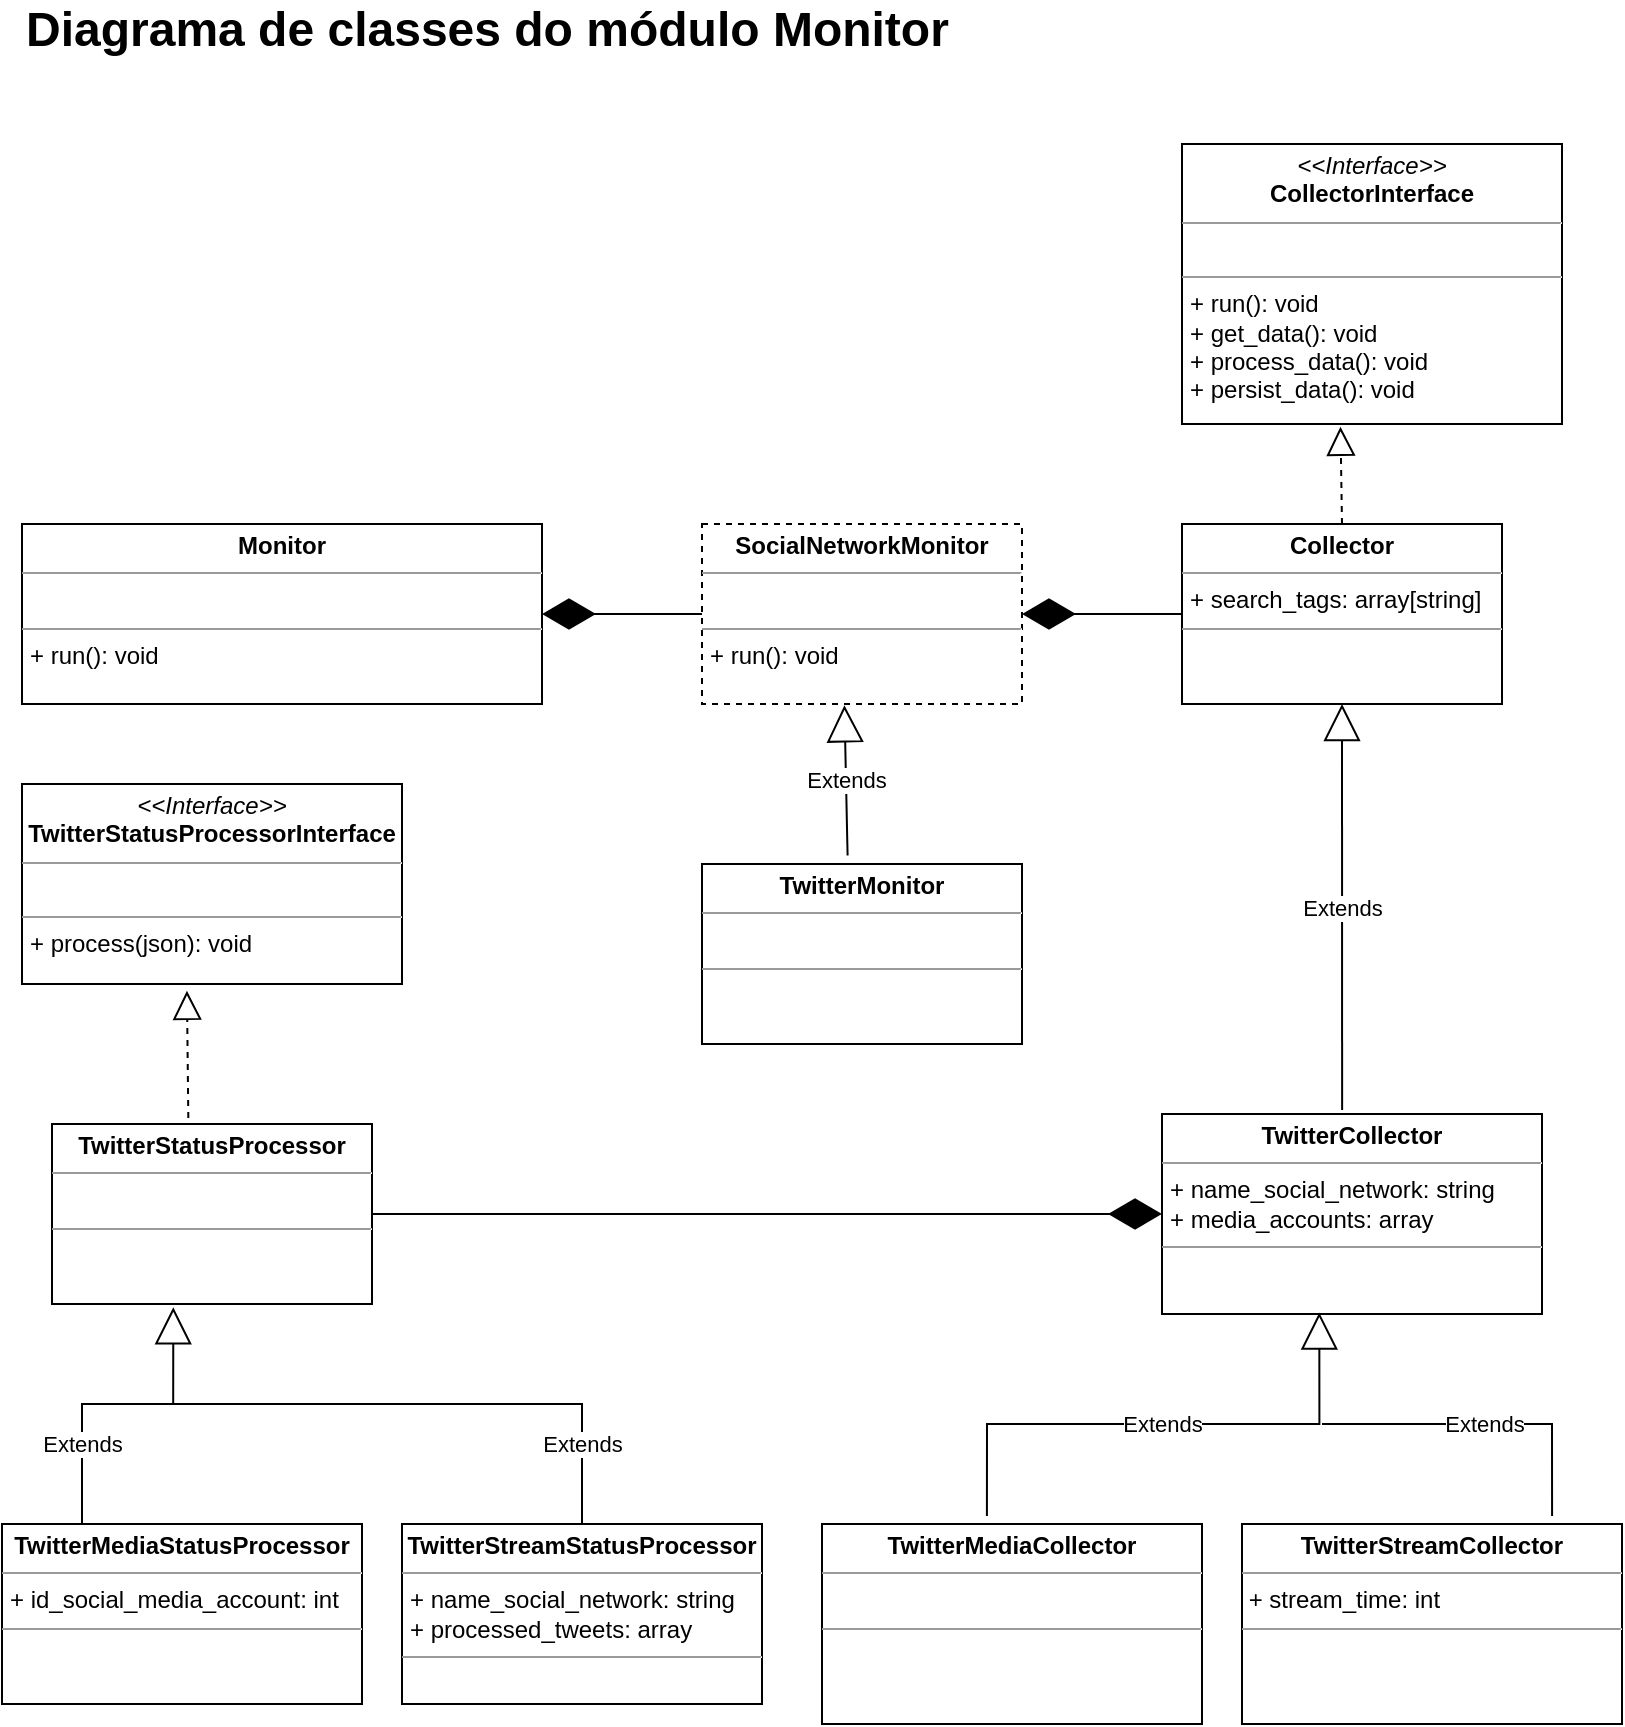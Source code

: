 <mxfile version="19.0.2" type="device"><diagram id="6e1Ok1ChukJwC1NL3ouf" name="Page-1"><mxGraphModel dx="1350" dy="764" grid="1" gridSize="10" guides="1" tooltips="1" connect="1" arrows="1" fold="1" page="1" pageScale="1" pageWidth="827" pageHeight="1169" math="0" shadow="0"><root><mxCell id="0"/><mxCell id="1" parent="0"/><mxCell id="Vxo9XV1Fftc4NdWpZmRK-1" value="&lt;p style=&quot;margin:0px;margin-top:4px;text-align:center;&quot;&gt;&lt;i&gt;&amp;lt;&amp;lt;Interface&amp;gt;&amp;gt;&lt;/i&gt;&lt;br&gt;&lt;b&gt;CollectorInterface&lt;/b&gt;&lt;/p&gt;&lt;hr size=&quot;1&quot;&gt;&lt;p style=&quot;margin:0px;margin-left:4px;&quot;&gt;&lt;br&gt;&lt;/p&gt;&lt;hr size=&quot;1&quot;&gt;&lt;p style=&quot;margin:0px;margin-left:4px;&quot;&gt;+ run(): void&lt;/p&gt;&lt;p style=&quot;margin:0px;margin-left:4px;&quot;&gt;+ get_data(): void&lt;br&gt;+ process_data(): void&lt;/p&gt;&lt;p style=&quot;margin:0px;margin-left:4px;&quot;&gt;+ persist_data(): void&lt;/p&gt;" style="verticalAlign=top;align=left;overflow=fill;fontSize=12;fontFamily=Helvetica;html=1;" parent="1" vertex="1"><mxGeometry x="600" y="105" width="190" height="140" as="geometry"/></mxCell><mxCell id="Vxo9XV1Fftc4NdWpZmRK-2" value="&lt;p style=&quot;margin:0px;margin-top:4px;text-align:center;&quot;&gt;&lt;b&gt;Monitor&lt;/b&gt;&lt;/p&gt;&lt;hr size=&quot;1&quot;&gt;&lt;p style=&quot;margin:0px;margin-left:4px;&quot;&gt;&lt;br&gt;&lt;/p&gt;&lt;hr size=&quot;1&quot;&gt;&lt;p style=&quot;margin:0px;margin-left:4px;&quot;&gt;+ run(): void&lt;/p&gt;" style="verticalAlign=top;align=left;overflow=fill;fontSize=12;fontFamily=Helvetica;html=1;" parent="1" vertex="1"><mxGeometry x="20" y="295" width="260" height="90" as="geometry"/></mxCell><mxCell id="Vxo9XV1Fftc4NdWpZmRK-3" value="&lt;p style=&quot;margin:0px;margin-top:4px;text-align:center;&quot;&gt;&lt;b&gt;SocialNetworkMonitor&lt;/b&gt;&lt;/p&gt;&lt;hr size=&quot;1&quot;&gt;&lt;p style=&quot;margin:0px;margin-left:4px;&quot;&gt;&lt;br&gt;&lt;/p&gt;&lt;hr size=&quot;1&quot;&gt;&lt;p style=&quot;margin:0px;margin-left:4px;&quot;&gt;+ run(): void&lt;/p&gt;" style="verticalAlign=top;align=left;overflow=fill;fontSize=12;fontFamily=Helvetica;html=1;dashed=1;" parent="1" vertex="1"><mxGeometry x="360" y="295" width="160" height="90" as="geometry"/></mxCell><mxCell id="Vxo9XV1Fftc4NdWpZmRK-9" value="" style="endArrow=diamondThin;endFill=1;endSize=24;html=1;rounded=0;entryX=1;entryY=0.5;entryDx=0;entryDy=0;exitX=0;exitY=0.5;exitDx=0;exitDy=0;" parent="1" source="Vxo9XV1Fftc4NdWpZmRK-3" target="Vxo9XV1Fftc4NdWpZmRK-2" edge="1"><mxGeometry width="160" relative="1" as="geometry"><mxPoint x="320" y="295" as="sourcePoint"/><mxPoint x="480" y="295" as="targetPoint"/></mxGeometry></mxCell><mxCell id="Vxo9XV1Fftc4NdWpZmRK-10" value="&lt;p style=&quot;margin:0px;margin-top:4px;text-align:center;&quot;&gt;&lt;b&gt;TwitterMonitor&lt;/b&gt;&lt;br&gt;&lt;/p&gt;&lt;hr size=&quot;1&quot;&gt;&lt;p style=&quot;margin:0px;margin-left:4px;&quot;&gt;&lt;br&gt;&lt;/p&gt;&lt;hr size=&quot;1&quot;&gt;" style="verticalAlign=top;align=left;overflow=fill;fontSize=12;fontFamily=Helvetica;html=1;" parent="1" vertex="1"><mxGeometry x="360" y="465" width="160" height="90" as="geometry"/></mxCell><mxCell id="Vxo9XV1Fftc4NdWpZmRK-11" value="Extends" style="endArrow=block;endSize=16;endFill=0;html=1;rounded=0;entryX=0.445;entryY=1.007;entryDx=0;entryDy=0;entryPerimeter=0;exitX=0.455;exitY=-0.047;exitDx=0;exitDy=0;exitPerimeter=0;" parent="1" source="Vxo9XV1Fftc4NdWpZmRK-10" target="Vxo9XV1Fftc4NdWpZmRK-3" edge="1"><mxGeometry width="160" relative="1" as="geometry"><mxPoint x="490" y="435" as="sourcePoint"/><mxPoint x="430" y="395" as="targetPoint"/></mxGeometry></mxCell><mxCell id="Vxo9XV1Fftc4NdWpZmRK-12" value="&lt;p style=&quot;margin:0px;margin-top:4px;text-align:center;&quot;&gt;&lt;b&gt;Collector&lt;/b&gt;&lt;/p&gt;&lt;hr size=&quot;1&quot;&gt;&lt;p style=&quot;margin:0px;margin-left:4px;&quot;&gt;+ search_tags: array[string]&lt;/p&gt;&lt;hr size=&quot;1&quot;&gt;&lt;p style=&quot;margin:0px;margin-left:4px;&quot;&gt;&lt;br&gt;&lt;/p&gt;" style="verticalAlign=top;align=left;overflow=fill;fontSize=12;fontFamily=Helvetica;html=1;" parent="1" vertex="1"><mxGeometry x="600" y="295" width="160" height="90" as="geometry"/></mxCell><mxCell id="Vxo9XV1Fftc4NdWpZmRK-13" value="" style="endArrow=block;dashed=1;endFill=0;endSize=12;html=1;rounded=0;exitX=0.5;exitY=0;exitDx=0;exitDy=0;entryX=0.417;entryY=1.01;entryDx=0;entryDy=0;entryPerimeter=0;" parent="1" source="Vxo9XV1Fftc4NdWpZmRK-12" target="Vxo9XV1Fftc4NdWpZmRK-1" edge="1"><mxGeometry width="160" relative="1" as="geometry"><mxPoint x="270" y="385" as="sourcePoint"/><mxPoint x="430" y="385" as="targetPoint"/></mxGeometry></mxCell><mxCell id="Vxo9XV1Fftc4NdWpZmRK-14" value="" style="endArrow=diamondThin;endFill=1;endSize=24;html=1;rounded=0;entryX=1;entryY=0.5;entryDx=0;entryDy=0;exitX=0;exitY=0.5;exitDx=0;exitDy=0;" parent="1" source="Vxo9XV1Fftc4NdWpZmRK-12" target="Vxo9XV1Fftc4NdWpZmRK-3" edge="1"><mxGeometry width="160" relative="1" as="geometry"><mxPoint x="620" y="415" as="sourcePoint"/><mxPoint x="680" y="475" as="targetPoint"/></mxGeometry></mxCell><mxCell id="Vxo9XV1Fftc4NdWpZmRK-15" value="&lt;p style=&quot;margin:0px;margin-top:4px;text-align:center;&quot;&gt;&lt;b&gt;TwitterCollector&lt;br&gt;&lt;/b&gt;&lt;/p&gt;&lt;hr size=&quot;1&quot;&gt;&lt;p style=&quot;margin:0px;margin-left:4px;&quot;&gt;+ name_social_network: string&lt;/p&gt;&lt;p style=&quot;margin:0px;margin-left:4px;&quot;&gt;+ media_accounts: array&lt;/p&gt;&lt;hr size=&quot;1&quot;&gt;&lt;p style=&quot;margin:0px;margin-left:4px;&quot;&gt;&lt;br&gt;&lt;/p&gt;" style="verticalAlign=top;align=left;overflow=fill;fontSize=12;fontFamily=Helvetica;html=1;" parent="1" vertex="1"><mxGeometry x="590" y="590" width="190" height="100" as="geometry"/></mxCell><mxCell id="Vxo9XV1Fftc4NdWpZmRK-16" value="Extends" style="endArrow=block;endSize=16;endFill=0;html=1;rounded=0;entryX=0.5;entryY=1;entryDx=0;entryDy=0;exitX=0.474;exitY=-0.02;exitDx=0;exitDy=0;exitPerimeter=0;" parent="1" source="Vxo9XV1Fftc4NdWpZmRK-15" target="Vxo9XV1Fftc4NdWpZmRK-12" edge="1"><mxGeometry width="160" relative="1" as="geometry"><mxPoint x="720" y="555" as="sourcePoint"/><mxPoint x="700" y="405" as="targetPoint"/></mxGeometry></mxCell><mxCell id="Vxo9XV1Fftc4NdWpZmRK-17" value="&lt;p style=&quot;margin:0px;margin-top:4px;text-align:center;&quot;&gt;&lt;b&gt;TwitterMediaCollector&lt;br&gt;&lt;/b&gt;&lt;/p&gt;&lt;hr size=&quot;1&quot;&gt;&lt;br&gt;&lt;hr size=&quot;1&quot;&gt;" style="verticalAlign=top;align=left;overflow=fill;fontSize=12;fontFamily=Helvetica;html=1;" parent="1" vertex="1"><mxGeometry x="420" y="795" width="190" height="100" as="geometry"/></mxCell><mxCell id="Vxo9XV1Fftc4NdWpZmRK-18" value="&lt;p style=&quot;margin:0px;margin-top:4px;text-align:center;&quot;&gt;&lt;i&gt;&amp;lt;&amp;lt;Interface&amp;gt;&amp;gt;&lt;/i&gt;&lt;br&gt;&lt;b&gt;TwitterStatusProcessorInterface&lt;/b&gt;&lt;/p&gt;&lt;hr size=&quot;1&quot;&gt;&lt;p style=&quot;margin:0px;margin-left:4px;&quot;&gt;&lt;br&gt;&lt;/p&gt;&lt;hr size=&quot;1&quot;&gt;&lt;p style=&quot;margin:0px;margin-left:4px;&quot;&gt;+ process(json): void&lt;/p&gt;" style="verticalAlign=top;align=left;overflow=fill;fontSize=12;fontFamily=Helvetica;html=1;" parent="1" vertex="1"><mxGeometry x="20" y="425" width="190" height="100" as="geometry"/></mxCell><mxCell id="Vxo9XV1Fftc4NdWpZmRK-19" value="&lt;p style=&quot;margin:0px;margin-top:4px;text-align:center;&quot;&gt;&lt;b&gt;TwitterStatusProcessor&lt;/b&gt;&lt;/p&gt;&lt;hr size=&quot;1&quot;&gt;&lt;p style=&quot;margin:0px;margin-left:4px;&quot;&gt;&lt;br&gt;&lt;/p&gt;&lt;hr size=&quot;1&quot;&gt;&lt;p style=&quot;margin:0px;margin-left:4px;&quot;&gt;&lt;br&gt;&lt;/p&gt;" style="verticalAlign=top;align=left;overflow=fill;fontSize=12;fontFamily=Helvetica;html=1;" parent="1" vertex="1"><mxGeometry x="35" y="595" width="160" height="90" as="geometry"/></mxCell><mxCell id="Vxo9XV1Fftc4NdWpZmRK-20" value="" style="endArrow=block;dashed=1;endFill=0;endSize=12;html=1;rounded=0;entryX=0.434;entryY=1.034;entryDx=0;entryDy=0;entryPerimeter=0;exitX=0.426;exitY=-0.033;exitDx=0;exitDy=0;exitPerimeter=0;" parent="1" source="Vxo9XV1Fftc4NdWpZmRK-19" target="Vxo9XV1Fftc4NdWpZmRK-18" edge="1"><mxGeometry width="160" relative="1" as="geometry"><mxPoint x="70" y="575" as="sourcePoint"/><mxPoint x="420" y="575" as="targetPoint"/></mxGeometry></mxCell><mxCell id="Vxo9XV1Fftc4NdWpZmRK-21" value="" style="endArrow=diamondThin;endFill=1;endSize=24;html=1;rounded=0;entryX=0;entryY=0.5;entryDx=0;entryDy=0;exitX=1;exitY=0.5;exitDx=0;exitDy=0;" parent="1" source="Vxo9XV1Fftc4NdWpZmRK-19" target="Vxo9XV1Fftc4NdWpZmRK-15" edge="1"><mxGeometry width="160" relative="1" as="geometry"><mxPoint x="260" y="645" as="sourcePoint"/><mxPoint x="420" y="645" as="targetPoint"/></mxGeometry></mxCell><mxCell id="Vxo9XV1Fftc4NdWpZmRK-25" value="&lt;p style=&quot;margin:0px;margin-top:4px;text-align:center;&quot;&gt;&lt;b&gt;TwitterStreamCollector&lt;br&gt;&lt;/b&gt;&lt;/p&gt;&lt;hr size=&quot;1&quot;&gt;&amp;nbsp;+ stream_time: int&lt;hr size=&quot;1&quot;&gt;" style="verticalAlign=top;align=left;overflow=fill;fontSize=12;fontFamily=Helvetica;html=1;" parent="1" vertex="1"><mxGeometry x="630" y="795" width="190" height="100" as="geometry"/></mxCell><mxCell id="Vxo9XV1Fftc4NdWpZmRK-26" value="Extends" style="endArrow=block;endSize=16;endFill=0;html=1;rounded=0;entryX=0.414;entryY=0.993;entryDx=0;entryDy=0;entryPerimeter=0;exitX=0.434;exitY=-0.04;exitDx=0;exitDy=0;exitPerimeter=0;edgeStyle=orthogonalEdgeStyle;" parent="1" source="Vxo9XV1Fftc4NdWpZmRK-17" target="Vxo9XV1Fftc4NdWpZmRK-15" edge="1"><mxGeometry width="160" relative="1" as="geometry"><mxPoint x="260" y="835" as="sourcePoint"/><mxPoint x="420" y="835" as="targetPoint"/><Array as="points"><mxPoint x="503" y="745"/><mxPoint x="669" y="745"/></Array></mxGeometry></mxCell><mxCell id="Vxo9XV1Fftc4NdWpZmRK-35" value="Extends" style="endArrow=none;endSize=16;endFill=0;html=1;rounded=0;exitX=0.816;exitY=-0.04;exitDx=0;exitDy=0;exitPerimeter=0;edgeStyle=orthogonalEdgeStyle;" parent="1" source="Vxo9XV1Fftc4NdWpZmRK-25" edge="1"><mxGeometry width="160" relative="1" as="geometry"><mxPoint x="260" y="835" as="sourcePoint"/><mxPoint x="670" y="745" as="targetPoint"/><Array as="points"><mxPoint x="785" y="745"/><mxPoint x="670" y="745"/></Array></mxGeometry></mxCell><mxCell id="Vxo9XV1Fftc4NdWpZmRK-36" value="&lt;p style=&quot;margin:0px;margin-top:4px;text-align:center;&quot;&gt;&lt;b&gt;TwitterMediaStatusProcessor&lt;/b&gt;&lt;br&gt;&lt;/p&gt;&lt;hr size=&quot;1&quot;&gt;&lt;p style=&quot;margin:0px;margin-left:4px;&quot;&gt;+ id_social_media_account: int&lt;/p&gt;&lt;hr size=&quot;1&quot;&gt;&lt;p style=&quot;margin:0px;margin-left:4px;&quot;&gt;&lt;br&gt;&lt;/p&gt;" style="verticalAlign=top;align=left;overflow=fill;fontSize=12;fontFamily=Helvetica;html=1;" parent="1" vertex="1"><mxGeometry x="10" y="795" width="180" height="90" as="geometry"/></mxCell><mxCell id="Vxo9XV1Fftc4NdWpZmRK-37" value="Extends" style="endArrow=block;endSize=16;endFill=0;html=1;rounded=0;entryX=0.379;entryY=1.018;entryDx=0;entryDy=0;entryPerimeter=0;exitX=0.111;exitY=0;exitDx=0;exitDy=0;exitPerimeter=0;edgeStyle=orthogonalEdgeStyle;" parent="1" source="Vxo9XV1Fftc4NdWpZmRK-36" target="Vxo9XV1Fftc4NdWpZmRK-19" edge="1"><mxGeometry x="-0.31" width="160" relative="1" as="geometry"><mxPoint x="260" y="785" as="sourcePoint"/><mxPoint x="420" y="785" as="targetPoint"/><Array as="points"><mxPoint x="50" y="795"/><mxPoint x="50" y="735"/><mxPoint x="96" y="735"/></Array><mxPoint as="offset"/></mxGeometry></mxCell><mxCell id="Vxo9XV1Fftc4NdWpZmRK-38" value="&lt;p style=&quot;margin:0px;margin-top:4px;text-align:center;&quot;&gt;&lt;b&gt;TwitterStreamStatusProcessor&lt;/b&gt;&lt;br&gt;&lt;/p&gt;&lt;hr size=&quot;1&quot;&gt;&lt;p style=&quot;margin:0px;margin-left:4px;&quot;&gt;+ name_social_network: string&lt;/p&gt;&lt;p style=&quot;margin:0px;margin-left:4px;&quot;&gt;+ processed_tweets: array &lt;br&gt;&lt;/p&gt;&lt;hr size=&quot;1&quot;&gt;&lt;p style=&quot;margin:0px;margin-left:4px;&quot;&gt;&lt;br&gt;&lt;/p&gt;" style="verticalAlign=top;align=left;overflow=fill;fontSize=12;fontFamily=Helvetica;html=1;" parent="1" vertex="1"><mxGeometry x="210" y="795" width="180" height="90" as="geometry"/></mxCell><mxCell id="Vxo9XV1Fftc4NdWpZmRK-39" value="Extends" style="endArrow=none;endSize=16;endFill=0;html=1;rounded=0;exitX=0.5;exitY=0;exitDx=0;exitDy=0;edgeStyle=orthogonalEdgeStyle;" parent="1" source="Vxo9XV1Fftc4NdWpZmRK-38" edge="1"><mxGeometry x="-0.704" width="160" relative="1" as="geometry"><mxPoint x="260" y="785" as="sourcePoint"/><mxPoint x="90" y="735" as="targetPoint"/><Array as="points"><mxPoint x="300" y="735"/><mxPoint x="110" y="735"/></Array><mxPoint as="offset"/></mxGeometry></mxCell><mxCell id="tnHNHABYB7lX2KxjDeXy-1" value="Diagrama de classes do módulo Monitor" style="text;html=1;strokeColor=none;fillColor=none;align=left;verticalAlign=middle;whiteSpace=wrap;rounded=0;fontSize=24;fontStyle=1" vertex="1" parent="1"><mxGeometry x="20" y="33" width="510" height="30" as="geometry"/></mxCell></root></mxGraphModel></diagram></mxfile>